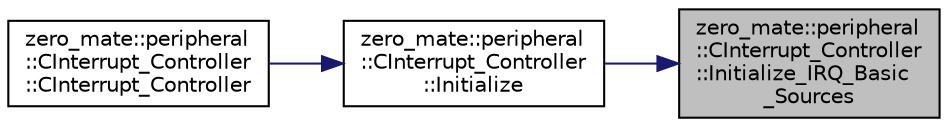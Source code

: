 digraph "zero_mate::peripheral::CInterrupt_Controller::Initialize_IRQ_Basic_Sources"
{
 // LATEX_PDF_SIZE
  bgcolor="transparent";
  edge [fontname="Helvetica",fontsize="10",labelfontname="Helvetica",labelfontsize="10"];
  node [fontname="Helvetica",fontsize="10",shape=record];
  rankdir="RL";
  Node1 [label="zero_mate::peripheral\l::CInterrupt_Controller\l::Initialize_IRQ_Basic\l_Sources",height=0.2,width=0.4,color="black", fillcolor="grey75", style="filled", fontcolor="black",tooltip=" "];
  Node1 -> Node2 [dir="back",color="midnightblue",fontsize="10",style="solid",fontname="Helvetica"];
  Node2 [label="zero_mate::peripheral\l::CInterrupt_Controller\l::Initialize",height=0.2,width=0.4,color="black",URL="$classzero__mate_1_1peripheral_1_1CInterrupt__Controller.html#aa5a5645d4adb59932e0775fcf561f3fd",tooltip=" "];
  Node2 -> Node3 [dir="back",color="midnightblue",fontsize="10",style="solid",fontname="Helvetica"];
  Node3 [label="zero_mate::peripheral\l::CInterrupt_Controller\l::CInterrupt_Controller",height=0.2,width=0.4,color="black",URL="$classzero__mate_1_1peripheral_1_1CInterrupt__Controller.html#afa2b9bbd779dc5d6958c5fba99b5b72f",tooltip=" "];
}
